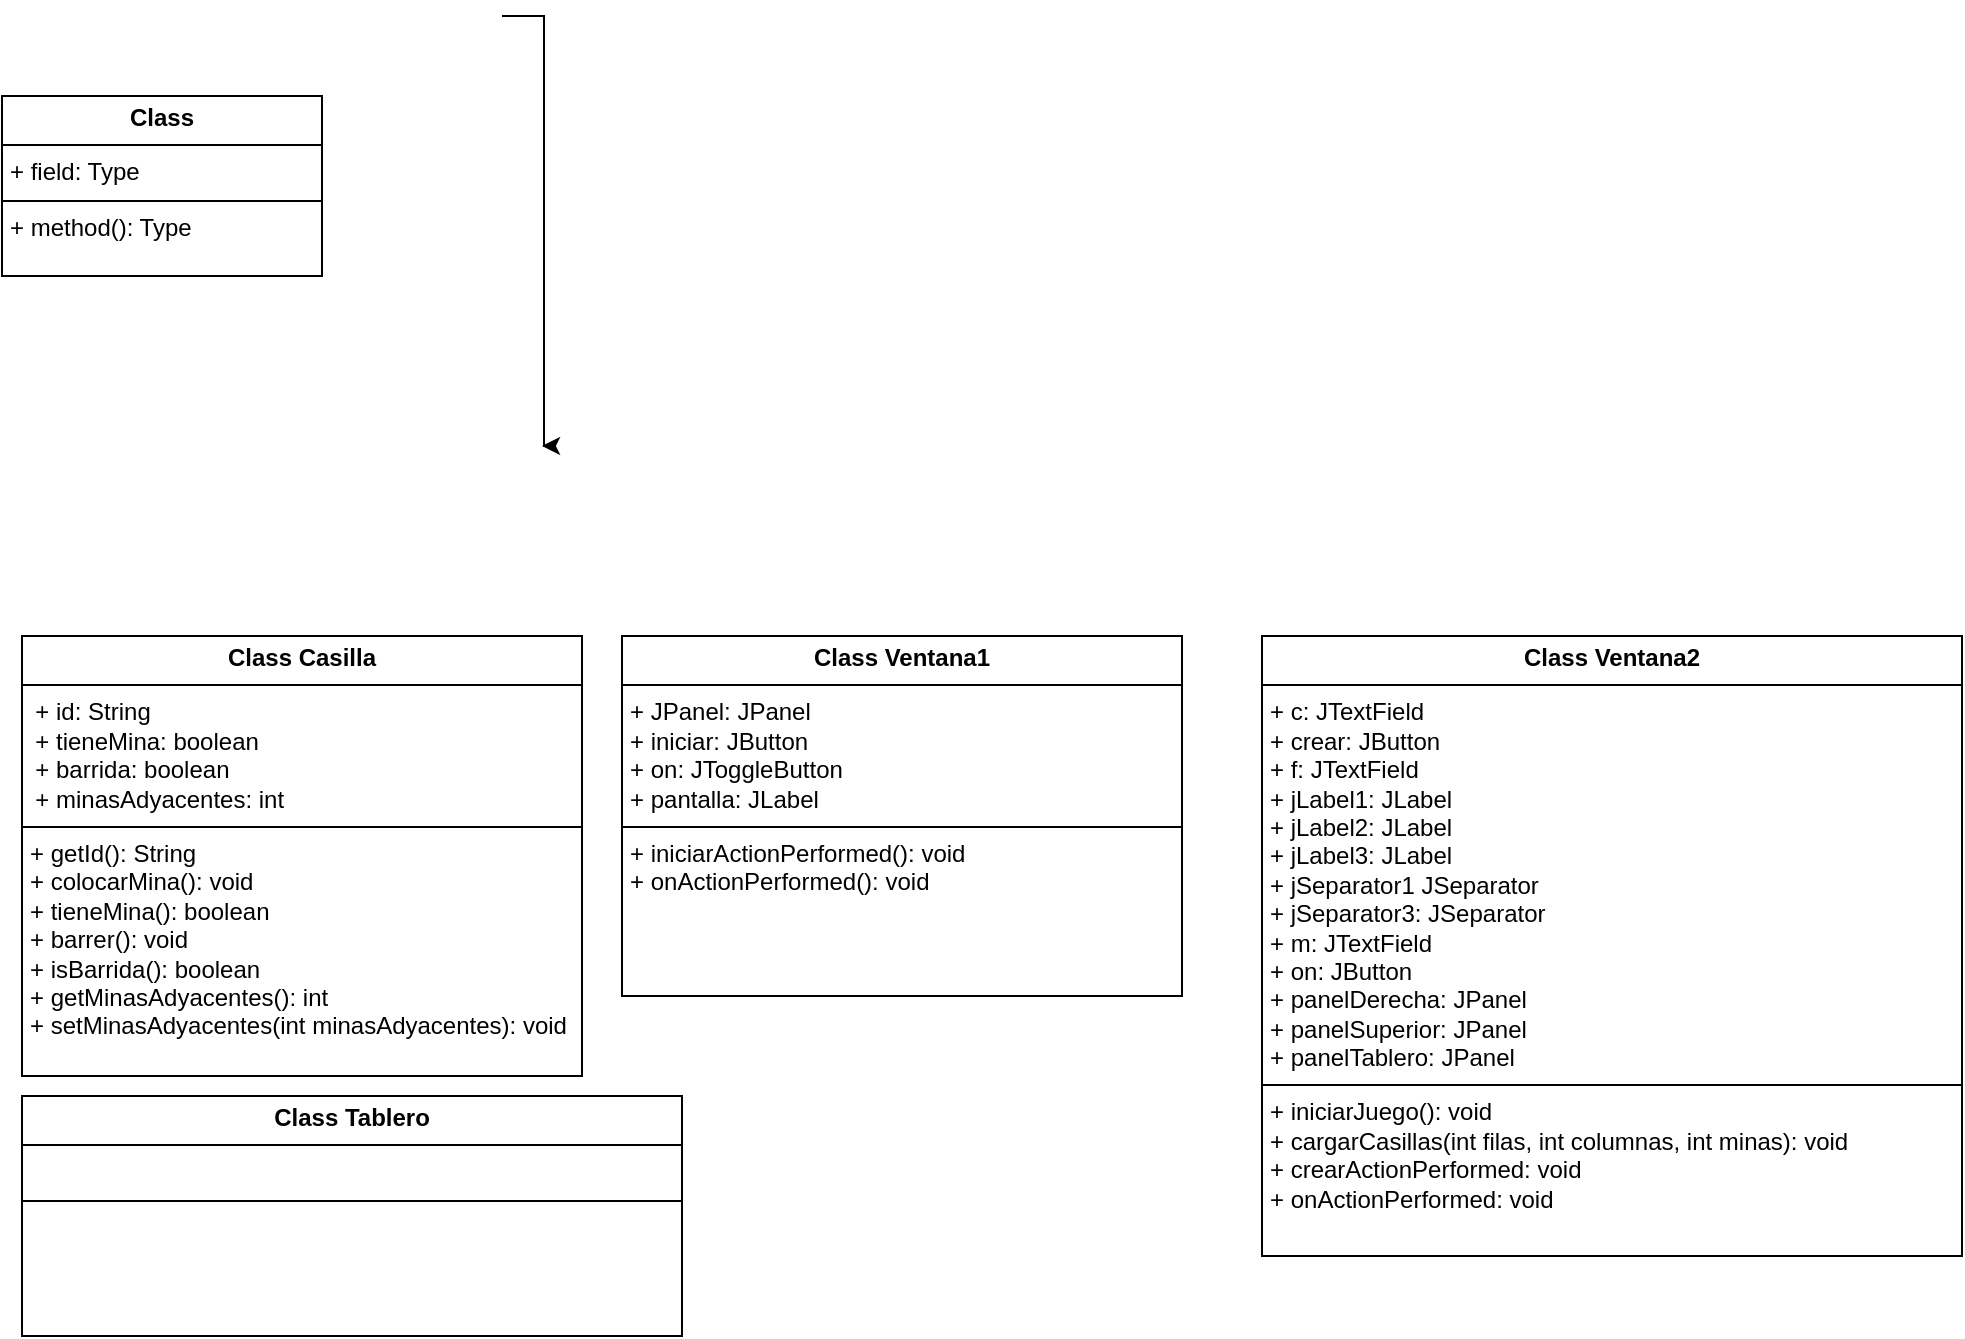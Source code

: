 <mxfile version="26.0.11">
  <diagram name="Página-1" id="-9hC61rEFEpsPfBJ4xYI">
    <mxGraphModel dx="1383" dy="1989" grid="1" gridSize="10" guides="1" tooltips="1" connect="1" arrows="1" fold="1" page="1" pageScale="1" pageWidth="827" pageHeight="1169" math="0" shadow="0">
      <root>
        <mxCell id="0" />
        <mxCell id="1" parent="0" />
        <mxCell id="20yjSR8KLOs4Hm1p_pCz-1" value="&lt;p style=&quot;margin:0px;margin-top:4px;text-align:center;&quot;&gt;&lt;b&gt;Class&lt;/b&gt;&lt;/p&gt;&lt;hr size=&quot;1&quot; style=&quot;border-style:solid;&quot;/&gt;&lt;p style=&quot;margin:0px;margin-left:4px;&quot;&gt;+ field: Type&lt;/p&gt;&lt;hr size=&quot;1&quot; style=&quot;border-style:solid;&quot;/&gt;&lt;p style=&quot;margin:0px;margin-left:4px;&quot;&gt;+ method(): Type&lt;/p&gt;" style="verticalAlign=top;align=left;overflow=fill;html=1;whiteSpace=wrap;" parent="1" vertex="1">
          <mxGeometry x="110" y="40" width="160" height="90" as="geometry" />
        </mxCell>
        <mxCell id="9-6M0POUk-xPphjmjwt2-3" value="&lt;p style=&quot;margin:0px;margin-top:4px;text-align:center;&quot;&gt;&lt;b&gt;Class Tablero&lt;/b&gt;&lt;/p&gt;&lt;hr size=&quot;1&quot; style=&quot;border-style:solid;&quot;&gt;&lt;p style=&quot;margin:0px;margin-left:4px;&quot;&gt;&lt;br&gt;&lt;/p&gt;&lt;hr size=&quot;1&quot; style=&quot;border-style:solid;&quot;&gt;&lt;p style=&quot;margin:0px;margin-left:4px;&quot;&gt;&lt;br&gt;&lt;/p&gt;" style="verticalAlign=top;align=left;overflow=fill;html=1;whiteSpace=wrap;" parent="1" vertex="1">
          <mxGeometry x="120" y="540" width="330" height="120" as="geometry" />
        </mxCell>
        <mxCell id="5GMbfHlThRFrNZICtcZY-6" style="edgeStyle=orthogonalEdgeStyle;rounded=0;orthogonalLoop=1;jettySize=auto;html=1;" edge="1" parent="1">
          <mxGeometry relative="1" as="geometry">
            <mxPoint x="380" y="215" as="targetPoint" />
            <mxPoint x="360" as="sourcePoint" />
            <Array as="points">
              <mxPoint x="381" />
            </Array>
          </mxGeometry>
        </mxCell>
        <mxCell id="5GMbfHlThRFrNZICtcZY-2" value="&lt;p style=&quot;margin:0px;margin-top:4px;text-align:center;&quot;&gt;&lt;b&gt;Class Casilla&lt;/b&gt;&lt;/p&gt;&lt;hr size=&quot;1&quot; style=&quot;border-style:solid;&quot;&gt;&amp;nbsp; + id: String &lt;br&gt;&amp;nbsp; + tieneMina: boolean &lt;br&gt;&amp;nbsp; + barrida: boolean &lt;br&gt;&amp;nbsp; + minasAdyacentes: int &lt;hr size=&quot;1&quot; style=&quot;border-style:solid;&quot;&gt;&lt;p style=&quot;margin:0px;margin-left:4px;&quot;&gt;+ getId(): String&lt;/p&gt;&lt;p style=&quot;margin:0px;margin-left:4px;&quot;&gt;+ colocarMina(): void&lt;/p&gt;&lt;p style=&quot;margin:0px;margin-left:4px;&quot;&gt;+ tieneMina(): boolean&lt;/p&gt;&lt;p style=&quot;margin:0px;margin-left:4px;&quot;&gt;+ barrer(): void&lt;/p&gt;&lt;p style=&quot;margin:0px;margin-left:4px;&quot;&gt;+ isBarrida(): boolean&lt;/p&gt;&lt;p style=&quot;margin:0px;margin-left:4px;&quot;&gt;+ getMinasAdyacentes(): int&lt;/p&gt;&lt;p style=&quot;margin:0px;margin-left:4px;&quot;&gt;+ setMinasAdyacentes(int minasAdyacentes): void&lt;br&gt;&amp;nbsp;&amp;nbsp;&amp;nbsp; &lt;br&gt;&lt;/p&gt;" style="verticalAlign=top;align=left;overflow=fill;html=1;whiteSpace=wrap;" vertex="1" parent="1">
          <mxGeometry x="120" y="310" width="280" height="220" as="geometry" />
        </mxCell>
        <mxCell id="5GMbfHlThRFrNZICtcZY-4" value="&lt;p style=&quot;margin:0px;margin-top:4px;text-align:center;&quot;&gt;&lt;b&gt;Class Ventana1&lt;/b&gt;&lt;/p&gt;&lt;hr size=&quot;1&quot; style=&quot;border-style:solid;&quot;&gt;&lt;p style=&quot;margin:0px;margin-left:4px;&quot;&gt;+ JPanel: JPanel&lt;br&gt;+ iniciar: JButton&lt;/p&gt;&lt;p style=&quot;margin:0px;margin-left:4px;&quot;&gt;+&amp;nbsp;on:&amp;nbsp;JToggleButton&lt;br&gt;+ pantalla: JLabel&lt;/p&gt;&lt;hr size=&quot;1&quot; style=&quot;border-style:solid;&quot;&gt;&lt;p style=&quot;margin:0px;margin-left:4px;&quot;&gt;+ iniciarActionPerformed(): void&lt;/p&gt;&lt;p style=&quot;margin:0px;margin-left:4px;&quot;&gt;+ onActionPerformed(): void&lt;/p&gt;" style="verticalAlign=top;align=left;overflow=fill;html=1;whiteSpace=wrap;" vertex="1" parent="1">
          <mxGeometry x="420" y="310" width="280" height="180" as="geometry" />
        </mxCell>
        <mxCell id="5GMbfHlThRFrNZICtcZY-5" value="&lt;p style=&quot;margin:0px;margin-top:4px;text-align:center;&quot;&gt;&lt;b&gt;Class Ventana2&lt;/b&gt;&lt;/p&gt;&lt;hr size=&quot;1&quot; style=&quot;border-style:solid;&quot;&gt;&lt;p style=&quot;margin:0px;margin-left:4px;&quot;&gt;+ c: JTextField&lt;br&gt;+ crear: JButton&lt;br&gt;+ f: JTextField&lt;br&gt;+ jLabel1: JLabel&lt;br&gt;+ jLabel2: JLabel&lt;br&gt;+ jLabel3: JLabel&lt;br&gt;+ jSeparator1 JSeparator&lt;br&gt;+ jSeparator3: JSeparator&lt;br&gt;+ m: JTextField&lt;br&gt;+ on: JButton&lt;br&gt;+ panelDerecha: JPanel&lt;br&gt;+ panelSuperior: JPanel&lt;br&gt;+ panelTablero: JPanel&lt;/p&gt;&lt;hr size=&quot;1&quot; style=&quot;border-style:solid;&quot;&gt;&lt;p style=&quot;margin:0px;margin-left:4px;&quot;&gt;+ iniciarJuego(): void&lt;/p&gt;&lt;p style=&quot;margin:0px;margin-left:4px;&quot;&gt;+ cargarCasillas(int filas, int columnas, int minas): void&lt;/p&gt;&lt;p style=&quot;margin:0px;margin-left:4px;&quot;&gt;+ crearActionPerformed: void&lt;/p&gt;&lt;p style=&quot;margin:0px;margin-left:4px;&quot;&gt;+ onActionPerformed: void&lt;/p&gt;" style="verticalAlign=top;align=left;overflow=fill;html=1;whiteSpace=wrap;" vertex="1" parent="1">
          <mxGeometry x="740" y="310" width="350" height="310" as="geometry" />
        </mxCell>
      </root>
    </mxGraphModel>
  </diagram>
</mxfile>
